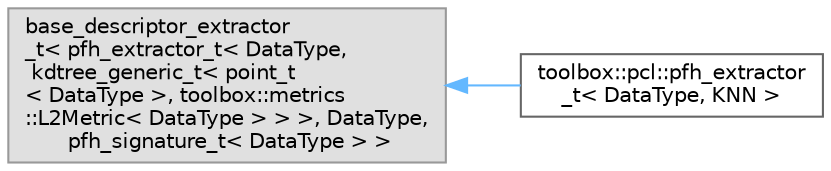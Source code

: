digraph "Graphical Class Hierarchy"
{
 // LATEX_PDF_SIZE
  bgcolor="transparent";
  edge [fontname=Helvetica,fontsize=10,labelfontname=Helvetica,labelfontsize=10];
  node [fontname=Helvetica,fontsize=10,shape=box,height=0.2,width=0.4];
  rankdir="LR";
  Node0 [id="Node000000",label="base_descriptor_extractor\l_t\< pfh_extractor_t\< DataType,\l kdtree_generic_t\< point_t\l\< DataType \>, toolbox::metrics\l::L2Metric\< DataType \> \> \>, DataType,\l pfh_signature_t\< DataType \> \>",height=0.2,width=0.4,color="grey60", fillcolor="#E0E0E0", style="filled",tooltip=" "];
  Node0 -> Node1 [id="edge4_Node000000_Node000001",dir="back",color="steelblue1",style="solid",tooltip=" "];
  Node1 [id="Node000001",label="toolbox::pcl::pfh_extractor\l_t\< DataType, KNN \>",height=0.2,width=0.4,color="grey40", fillcolor="white", style="filled",URL="$classtoolbox_1_1pcl_1_1pfh__extractor__t.html",tooltip="PFH (Point Feature Histogram) descriptor extractor."];
}
